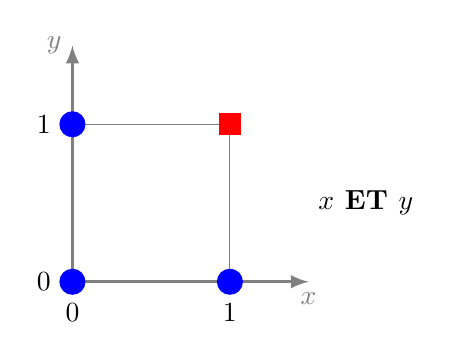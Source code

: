 \begin{tikzpicture}[scale=2]

\tikzstyle{rouge} = [fill,rectangle,red,scale=1.2];
\tikzstyle{bleu} = [fill,circle,blue] ;

\draw[gray] (0,0) grid ++(1,1);
\draw[->,>=latex, very thick,gray] (0,0)--(1.5,0) node[below] {$x$};
\draw[->,>=latex, very thick, gray] (0,0)--(0,1.5) node[left] {$y$};


 \node[bleu] at (0,0) {};
 \node[bleu] at (1,0) {};
 \node[bleu] at (0,1) {};
 \node[rouge] at (1,1) {};

% \draw[red,ultra thick] (0.5,1.5) -- (1.5,0.5) node[red,right]{$x+y-2=0$};

\node at (0,0)[below=1ex] {$0$};
\node at (1,0)[below=1ex] {$1$};
\node at (0,0)[left=1ex] {$0$};
\node at (0,1)[left=1ex] {$1$};

\node at (1.5,0.5)[right] {\bf $x$ ET $y$};
\end{tikzpicture}